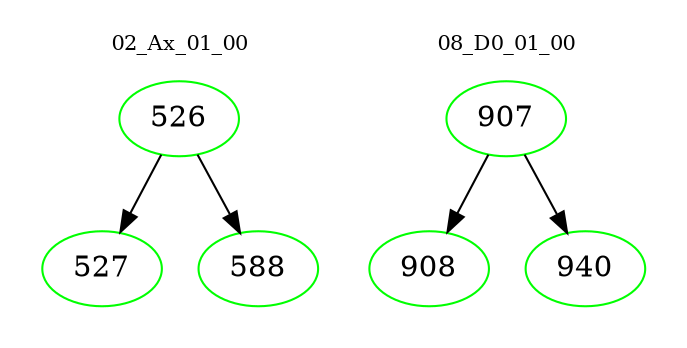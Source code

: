 digraph{
subgraph cluster_0 {
color = white
label = "02_Ax_01_00";
fontsize=10;
T0_526 [label="526", color="green"]
T0_526 -> T0_527 [color="black"]
T0_527 [label="527", color="green"]
T0_526 -> T0_588 [color="black"]
T0_588 [label="588", color="green"]
}
subgraph cluster_1 {
color = white
label = "08_D0_01_00";
fontsize=10;
T1_907 [label="907", color="green"]
T1_907 -> T1_908 [color="black"]
T1_908 [label="908", color="green"]
T1_907 -> T1_940 [color="black"]
T1_940 [label="940", color="green"]
}
}
